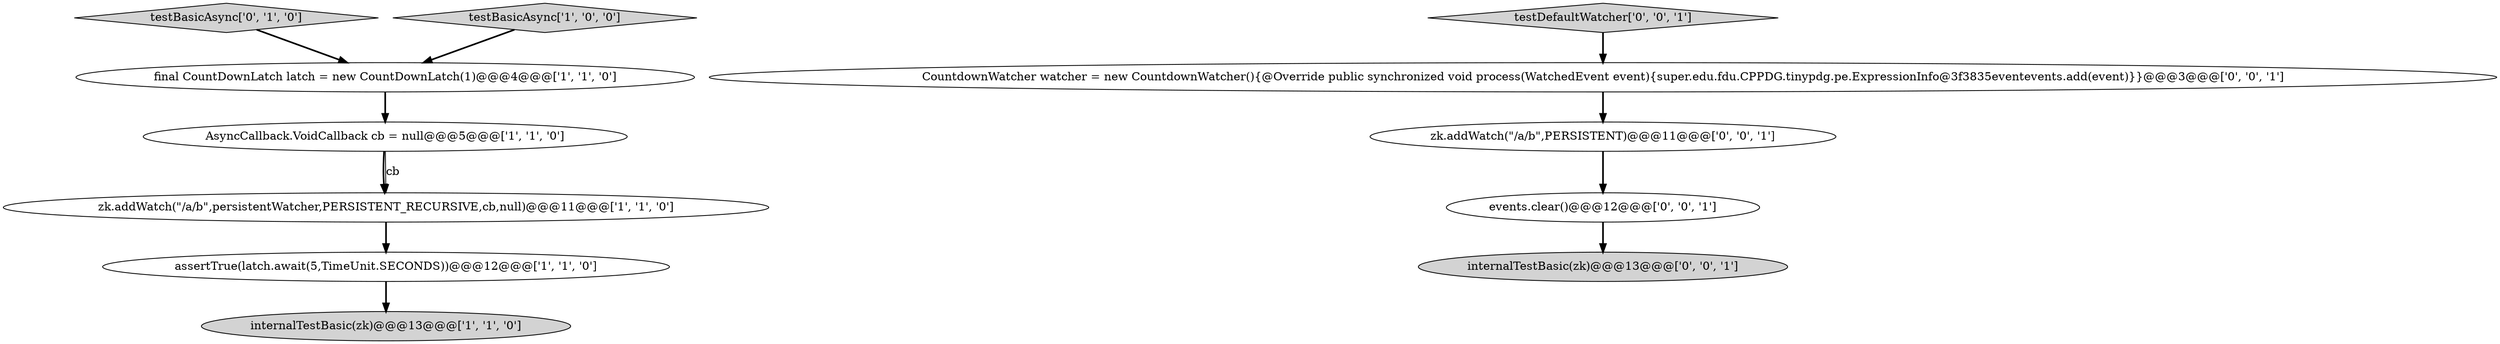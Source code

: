 digraph {
6 [style = filled, label = "testBasicAsync['0', '1', '0']", fillcolor = lightgray, shape = diamond image = "AAA0AAABBB2BBB"];
8 [style = filled, label = "zk.addWatch(\"/a/b\",PERSISTENT)@@@11@@@['0', '0', '1']", fillcolor = white, shape = ellipse image = "AAA0AAABBB3BBB"];
9 [style = filled, label = "events.clear()@@@12@@@['0', '0', '1']", fillcolor = white, shape = ellipse image = "AAA0AAABBB3BBB"];
5 [style = filled, label = "assertTrue(latch.await(5,TimeUnit.SECONDS))@@@12@@@['1', '1', '0']", fillcolor = white, shape = ellipse image = "AAA0AAABBB1BBB"];
1 [style = filled, label = "AsyncCallback.VoidCallback cb = null@@@5@@@['1', '1', '0']", fillcolor = white, shape = ellipse image = "AAA0AAABBB1BBB"];
2 [style = filled, label = "testBasicAsync['1', '0', '0']", fillcolor = lightgray, shape = diamond image = "AAA0AAABBB1BBB"];
3 [style = filled, label = "zk.addWatch(\"/a/b\",persistentWatcher,PERSISTENT_RECURSIVE,cb,null)@@@11@@@['1', '1', '0']", fillcolor = white, shape = ellipse image = "AAA0AAABBB1BBB"];
0 [style = filled, label = "final CountDownLatch latch = new CountDownLatch(1)@@@4@@@['1', '1', '0']", fillcolor = white, shape = ellipse image = "AAA0AAABBB1BBB"];
10 [style = filled, label = "CountdownWatcher watcher = new CountdownWatcher(){@Override public synchronized void process(WatchedEvent event){super.edu.fdu.CPPDG.tinypdg.pe.ExpressionInfo@3f3835eventevents.add(event)}}@@@3@@@['0', '0', '1']", fillcolor = white, shape = ellipse image = "AAA0AAABBB3BBB"];
4 [style = filled, label = "internalTestBasic(zk)@@@13@@@['1', '1', '0']", fillcolor = lightgray, shape = ellipse image = "AAA0AAABBB1BBB"];
7 [style = filled, label = "internalTestBasic(zk)@@@13@@@['0', '0', '1']", fillcolor = lightgray, shape = ellipse image = "AAA0AAABBB3BBB"];
11 [style = filled, label = "testDefaultWatcher['0', '0', '1']", fillcolor = lightgray, shape = diamond image = "AAA0AAABBB3BBB"];
0->1 [style = bold, label=""];
6->0 [style = bold, label=""];
2->0 [style = bold, label=""];
10->8 [style = bold, label=""];
1->3 [style = bold, label=""];
11->10 [style = bold, label=""];
8->9 [style = bold, label=""];
1->3 [style = solid, label="cb"];
3->5 [style = bold, label=""];
5->4 [style = bold, label=""];
9->7 [style = bold, label=""];
}
